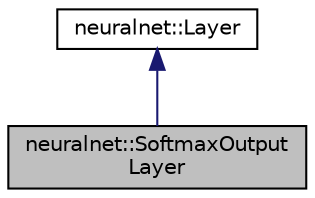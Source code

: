 digraph "neuralnet::SoftmaxOutputLayer"
{
  edge [fontname="Helvetica",fontsize="10",labelfontname="Helvetica",labelfontsize="10"];
  node [fontname="Helvetica",fontsize="10",shape=record];
  Node0 [label="neuralnet::SoftmaxOutput\lLayer",height=0.2,width=0.4,color="black", fillcolor="grey75", style="filled", fontcolor="black"];
  Node1 -> Node0 [dir="back",color="midnightblue",fontsize="10",style="solid"];
  Node1 [label="neuralnet::Layer",height=0.2,width=0.4,color="black", fillcolor="white", style="filled",URL="$classneuralnet_1_1Layer.html",tooltip="Abstract base for unit of computation of a network. "];
}
